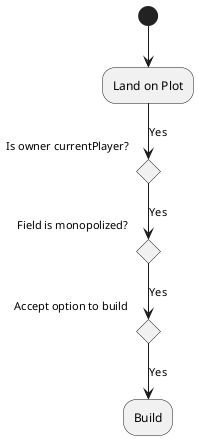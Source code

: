 @startuml

(*)  --> "Land on Plot"


  --> [Yes] If "Is owner currentPlayer?" then
     --> [Yes]  If "Field is monopolized?"
        --> [Yes] If "Accept option to build"
        --> [Yes] "Build"
      Endif

      Endif

      Endif





@enduml